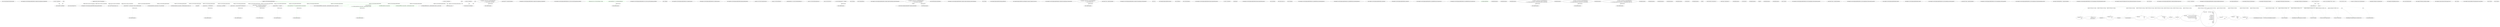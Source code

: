 digraph  {
m0_13 [cluster="System.TimeSpan.FromMinutes(double)", file="BackgroundJobClientFacts.cs", label="Entry System.TimeSpan.FromMinutes(double)", span="0-0"];
m0_89 [cluster="HangFire.Core.Tests.BackgroundJobClientFacts.CreateJob_ThrowsAnException_WhenJobIsNull()", file="BackgroundJobClientFacts.cs", label="Entry HangFire.Core.Tests.BackgroundJobClientFacts.CreateJob_ThrowsAnException_WhenJobIsNull()", span="96-96"];
m0_90 [cluster="HangFire.Core.Tests.BackgroundJobClientFacts.CreateJob_ThrowsAnException_WhenJobIsNull()", file="BackgroundJobClientFacts.cs", label="var client = CreateClient()", span="98-98"];
m0_91 [cluster="HangFire.Core.Tests.BackgroundJobClientFacts.CreateJob_ThrowsAnException_WhenJobIsNull()", file="BackgroundJobClientFacts.cs", label="var exception = Assert.Throws<ArgumentNullException>(\r\n                () => client.Create(null, _state.Object))", span="100-101"];
m0_92 [cluster="HangFire.Core.Tests.BackgroundJobClientFacts.CreateJob_ThrowsAnException_WhenJobIsNull()", file="BackgroundJobClientFacts.cs", label="Assert.Equal(''job'', exception.ParamName)", span="103-103"];
m0_93 [cluster="HangFire.Core.Tests.BackgroundJobClientFacts.CreateJob_ThrowsAnException_WhenJobIsNull()", file="BackgroundJobClientFacts.cs", label="Exit HangFire.Core.Tests.BackgroundJobClientFacts.CreateJob_ThrowsAnException_WhenJobIsNull()", span="96-96"];
m0_49 [cluster="HangFire.Core.Tests.BackgroundJobClientFacts.Ctor_UsesCurrent_JobStorageInstance_ByDefault()", file="BackgroundJobClientFacts.cs", label="Entry HangFire.Core.Tests.BackgroundJobClientFacts.Ctor_UsesCurrent_JobStorageInstance_ByDefault()", span="60-60"];
m0_50 [cluster="HangFire.Core.Tests.BackgroundJobClientFacts.Ctor_UsesCurrent_JobStorageInstance_ByDefault()", color=green, community=0, file="BackgroundJobClientFacts.cs", label="JobStorage.Current = new Mock<JobStorage>().Object", prediction=0, span="62-62"];
m0_51 [cluster="HangFire.Core.Tests.BackgroundJobClientFacts.Ctor_UsesCurrent_JobStorageInstance_ByDefault()", color=green, community=0, file="BackgroundJobClientFacts.cs", label="Assert.DoesNotThrow(() => new BackgroundJobClient())", prediction=1, span="63-63"];
m0_52 [cluster="HangFire.Core.Tests.BackgroundJobClientFacts.Ctor_UsesCurrent_JobStorageInstance_ByDefault()", file="BackgroundJobClientFacts.cs", label="Exit HangFire.Core.Tests.BackgroundJobClientFacts.Ctor_UsesCurrent_JobStorageInstance_ByDefault()", span="60-60"];
m0_30 [cluster="Unk.Equal", file="BackgroundJobClientFacts.cs", label="Entry Unk.Equal", span=""];
m0_70 [cluster="HangFire.Core.Tests.BackgroundJobClientFacts.Ctor_TakesAConnection()", file="BackgroundJobClientFacts.cs", label="Entry HangFire.Core.Tests.BackgroundJobClientFacts.Ctor_TakesAConnection()", span="80-80"];
m0_71 [cluster="HangFire.Core.Tests.BackgroundJobClientFacts.Ctor_TakesAConnection()", file="BackgroundJobClientFacts.cs", label="CreateClient()", span="82-82"];
m0_72 [cluster="HangFire.Core.Tests.BackgroundJobClientFacts.Ctor_TakesAConnection()", file="BackgroundJobClientFacts.cs", label="_storage.Verify(x => x.GetConnection())", span="83-83"];
m0_73 [cluster="HangFire.Core.Tests.BackgroundJobClientFacts.Ctor_TakesAConnection()", file="BackgroundJobClientFacts.cs", label="Exit HangFire.Core.Tests.BackgroundJobClientFacts.Ctor_TakesAConnection()", span="80-80"];
m0_0 [cluster="HangFire.Core.Tests.BackgroundJobClientFacts.BackgroundJobClientFacts()", file="BackgroundJobClientFacts.cs", label="Entry HangFire.Core.Tests.BackgroundJobClientFacts.BackgroundJobClientFacts()", span="19-19"];
m0_1 [cluster="HangFire.Core.Tests.BackgroundJobClientFacts.BackgroundJobClientFacts()", file="BackgroundJobClientFacts.cs", label="_connection = new Mock<IStorageConnection>()", span="21-21"];
m0_2 [cluster="HangFire.Core.Tests.BackgroundJobClientFacts.BackgroundJobClientFacts()", file="BackgroundJobClientFacts.cs", label="_storage = new Mock<JobStorage>()", span="22-22"];
m0_3 [cluster="HangFire.Core.Tests.BackgroundJobClientFacts.BackgroundJobClientFacts()", file="BackgroundJobClientFacts.cs", label="_storage.Setup(x => x.GetConnection()).Returns(_connection.Object)", span="23-23"];
m0_4 [cluster="HangFire.Core.Tests.BackgroundJobClientFacts.BackgroundJobClientFacts()", file="BackgroundJobClientFacts.cs", label="_stateMachineFactory = new Mock<IStateMachineFactory>()", span="25-25"];
m0_5 [cluster="HangFire.Core.Tests.BackgroundJobClientFacts.BackgroundJobClientFacts()", file="BackgroundJobClientFacts.cs", label="_process = new Mock<IJobCreationProcess>()", span="27-27"];
m0_6 [cluster="HangFire.Core.Tests.BackgroundJobClientFacts.BackgroundJobClientFacts()", file="BackgroundJobClientFacts.cs", label="_state = new Mock<State>()", span="28-28"];
m0_7 [cluster="HangFire.Core.Tests.BackgroundJobClientFacts.BackgroundJobClientFacts()", file="BackgroundJobClientFacts.cs", label="_job = Job.FromExpression(() => Method())", span="29-29"];
m0_8 [cluster="HangFire.Core.Tests.BackgroundJobClientFacts.BackgroundJobClientFacts()", file="BackgroundJobClientFacts.cs", label="Exit HangFire.Core.Tests.BackgroundJobClientFacts.BackgroundJobClientFacts()", span="19-19"];
m0_9 [cluster="Mock<IStorageConnection>.cstr", file="BackgroundJobClientFacts.cs", label="Entry Mock<IStorageConnection>.cstr", span=""];
m0_10 [cluster="Mock<JobStorage>.cstr", file="BackgroundJobClientFacts.cs", label="Entry Mock<JobStorage>.cstr", span=""];
m0_11 [cluster="Unk.Setup", file="BackgroundJobClientFacts.cs", label="Entry Unk.Setup", span=""];
m0_53 [cluster="Unk.DoesNotThrow", file="BackgroundJobClientFacts.cs", label="Entry Unk.DoesNotThrow", span=""];
m0_116 [cluster="HangFire.Core.Tests.BackgroundJobClientFacts.CreateJob_WrapsProcessException_IntoItsOwnException()", file="BackgroundJobClientFacts.cs", label="Entry HangFire.Core.Tests.BackgroundJobClientFacts.CreateJob_WrapsProcessException_IntoItsOwnException()", span="128-128"];
m0_117 [cluster="HangFire.Core.Tests.BackgroundJobClientFacts.CreateJob_WrapsProcessException_IntoItsOwnException()", file="BackgroundJobClientFacts.cs", label="var client = CreateClient()", span="130-130"];
m0_118 [cluster="HangFire.Core.Tests.BackgroundJobClientFacts.CreateJob_WrapsProcessException_IntoItsOwnException()", file="BackgroundJobClientFacts.cs", label="_process.Setup(x => x.Run(It.IsAny<CreateContext>()))\r\n                .Throws<InvalidOperationException>()", span="131-132"];
m0_119 [cluster="HangFire.Core.Tests.BackgroundJobClientFacts.CreateJob_WrapsProcessException_IntoItsOwnException()", file="BackgroundJobClientFacts.cs", label="var exception = Assert.Throws<CreateJobFailedException>(\r\n                () => client.Create(_job, _state.Object))", span="134-135"];
m0_120 [cluster="HangFire.Core.Tests.BackgroundJobClientFacts.CreateJob_WrapsProcessException_IntoItsOwnException()", file="BackgroundJobClientFacts.cs", label="Assert.NotNull(exception.InnerException)", span="137-137"];
m0_121 [cluster="HangFire.Core.Tests.BackgroundJobClientFacts.CreateJob_WrapsProcessException_IntoItsOwnException()", file="BackgroundJobClientFacts.cs", label="Assert.IsType<InvalidOperationException>(exception.InnerException)", span="138-138"];
m0_122 [cluster="HangFire.Core.Tests.BackgroundJobClientFacts.CreateJob_WrapsProcessException_IntoItsOwnException()", file="BackgroundJobClientFacts.cs", label="Exit HangFire.Core.Tests.BackgroundJobClientFacts.CreateJob_WrapsProcessException_IntoItsOwnException()", span="128-128"];
m0_14 [cluster="Mock<IJobCreationProcess>.cstr", file="BackgroundJobClientFacts.cs", label="Hangfire.SqlServer.SqlServerStorageOptions", span=""];
m0_115 [cluster="Unk.Run", file="BackgroundJobClientFacts.cs", label="Entry Unk.Run", span=""];
m0_57 [cluster="HangFire.BackgroundJobClient.BackgroundJobClient()", file="BackgroundJobClientFacts.cs", label="Entry HangFire.BackgroundJobClient.BackgroundJobClient()", span="39-39"];
m0_106 [cluster="HangFire.BackgroundJobClient.Create(HangFire.Common.Job, HangFire.States.State)", file="BackgroundJobClientFacts.cs", label="Entry HangFire.BackgroundJobClient.Create(HangFire.Common.Job, HangFire.States.State)", span="81-81"];
m0_98 [cluster="HangFire.Core.Tests.BackgroundJobClientFacts.CreateJob_ThrowsAnException_WhenStateIsNull()", file="BackgroundJobClientFacts.cs", label="Entry HangFire.Core.Tests.BackgroundJobClientFacts.CreateJob_ThrowsAnException_WhenStateIsNull()", span="107-107"];
m0_99 [cluster="HangFire.Core.Tests.BackgroundJobClientFacts.CreateJob_ThrowsAnException_WhenStateIsNull()", file="BackgroundJobClientFacts.cs", label="var client = CreateClient()", span="109-109"];
m0_100 [cluster="HangFire.Core.Tests.BackgroundJobClientFacts.CreateJob_ThrowsAnException_WhenStateIsNull()", file="BackgroundJobClientFacts.cs", label="var exception = Assert.Throws<ArgumentNullException>(\r\n                () => client.Create(_job, null))", span="111-112"];
m0_101 [cluster="HangFire.Core.Tests.BackgroundJobClientFacts.CreateJob_ThrowsAnException_WhenStateIsNull()", file="BackgroundJobClientFacts.cs", label="Assert.Equal(''state'', exception.ParamName)", span="114-114"];
m0_102 [cluster="HangFire.Core.Tests.BackgroundJobClientFacts.CreateJob_ThrowsAnException_WhenStateIsNull()", file="BackgroundJobClientFacts.cs", label="Exit HangFire.Core.Tests.BackgroundJobClientFacts.CreateJob_ThrowsAnException_WhenStateIsNull()", span="107-107"];
m0_29 [cluster="Unk.>", file="BackgroundJobClientFacts.cs", label="Entry Unk.>", span=""];
m0_84 [cluster="HangFire.BackgroundJobClient.Dispose()", file="BackgroundJobClientFacts.cs", label="Entry HangFire.BackgroundJobClient.Dispose()", span="103-103"];
m0_12 [cluster="Unk.Returns", file="BackgroundJobClientFacts.cs", label="Entry Unk.Returns", span=""];
m0_20 [cluster="Unk.GetConnection", file="BackgroundJobClientFacts.cs", label="Entry Unk.GetConnection", span=""];
m0_79 [cluster="HangFire.Core.Tests.BackgroundJobClientFacts.Dispose_DisposesTheConnection()", file="BackgroundJobClientFacts.cs", label="Entry HangFire.Core.Tests.BackgroundJobClientFacts.Dispose_DisposesTheConnection()", span="87-87"];
m0_80 [cluster="HangFire.Core.Tests.BackgroundJobClientFacts.Dispose_DisposesTheConnection()", file="BackgroundJobClientFacts.cs", label="var client = CreateClient()", span="89-89"];
m0_82 [cluster="HangFire.Core.Tests.BackgroundJobClientFacts.Dispose_DisposesTheConnection()", file="BackgroundJobClientFacts.cs", label="_connection.Verify(x => x.Dispose())", span="92-92"];
m0_81 [cluster="HangFire.Core.Tests.BackgroundJobClientFacts.Dispose_DisposesTheConnection()", file="BackgroundJobClientFacts.cs", label="client.Dispose()", span="90-90"];
m0_83 [cluster="HangFire.Core.Tests.BackgroundJobClientFacts.Dispose_DisposesTheConnection()", file="BackgroundJobClientFacts.cs", label="Exit HangFire.Core.Tests.BackgroundJobClientFacts.Dispose_DisposesTheConnection()", span="87-87"];
m0_123 [cluster="Unk.NotNull", file="BackgroundJobClientFacts.cs", label="Entry Unk.NotNull", span=""];
m0_15 [cluster="Mock<State>.cstr", file="BackgroundJobClientFacts.cs", label="Entry Mock<State>.cstr", span=""];
m0_88 [cluster="Unk.Dispose", file="BackgroundJobClientFacts.cs", label="Entry Unk.Dispose", span=""];
m0_58 [cluster="HangFire.Core.Tests.BackgroundJobClientFacts.Ctor_HasDefaultValue_ForStateMachineFactory()", file="BackgroundJobClientFacts.cs", label="Entry HangFire.Core.Tests.BackgroundJobClientFacts.Ctor_HasDefaultValue_ForStateMachineFactory()", span="67-67"];
m0_59 [cluster="HangFire.Core.Tests.BackgroundJobClientFacts.Ctor_HasDefaultValue_ForStateMachineFactory()", color=green, community=0, file="BackgroundJobClientFacts.cs", label="Assert.DoesNotThrow(() => new BackgroundJobClient(_storage.Object))", prediction=2, span="69-69"];
m0_60 [cluster="HangFire.Core.Tests.BackgroundJobClientFacts.Ctor_HasDefaultValue_ForStateMachineFactory()", file="BackgroundJobClientFacts.cs", label="Exit HangFire.Core.Tests.BackgroundJobClientFacts.Ctor_HasDefaultValue_ForStateMachineFactory()", span="67-67"];
m0_74 [cluster="HangFire.Core.Tests.BackgroundJobClientFacts.CreateClient()", file="BackgroundJobClientFacts.cs", label="Entry HangFire.Core.Tests.BackgroundJobClientFacts.CreateClient()", span="145-145"];
m0_131 [cluster="HangFire.Core.Tests.BackgroundJobClientFacts.CreateClient()", file="BackgroundJobClientFacts.cs", label="return new BackgroundJobClient(_storage.Object, _stateMachineFactory.Object, _process.Object);", span="147-147"];
m0_132 [cluster="HangFire.Core.Tests.BackgroundJobClientFacts.CreateClient()", file="BackgroundJobClientFacts.cs", label="Exit HangFire.Core.Tests.BackgroundJobClientFacts.CreateClient()", span="145-145"];
m0_64 [cluster="HangFire.Core.Tests.BackgroundJobClientFacts.Ctor_HasDefaultValue_ForCreationProcess()", file="BackgroundJobClientFacts.cs", label="Entry HangFire.Core.Tests.BackgroundJobClientFacts.Ctor_HasDefaultValue_ForCreationProcess()", span="73-73"];
m0_65 [cluster="HangFire.Core.Tests.BackgroundJobClientFacts.Ctor_HasDefaultValue_ForCreationProcess()", color=green, community=1, file="BackgroundJobClientFacts.cs", label="Assert.DoesNotThrow(\r\n                () => new BackgroundJobClient(_storage.Object, _stateMachineFactory.Object))", prediction=2, span="75-76"];
m0_66 [cluster="HangFire.Core.Tests.BackgroundJobClientFacts.Ctor_HasDefaultValue_ForCreationProcess()", file="BackgroundJobClientFacts.cs", label="Exit HangFire.Core.Tests.BackgroundJobClientFacts.Ctor_HasDefaultValue_ForCreationProcess()", span="73-73"];
m0_127 [cluster="lambda expression", file="BackgroundJobClientFacts.cs", label="Entry lambda expression", span="135-135"];
m0_54 [cluster="lambda expression", file="BackgroundJobClientFacts.cs", label="Entry lambda expression", span="63-63"];
m0_55 [cluster="lambda expression", color=green, community=0, file="BackgroundJobClientFacts.cs", label="new BackgroundJobClient()", prediction=4, span="63-63"];
m0_56 [cluster="lambda expression", file="BackgroundJobClientFacts.cs", label="Exit lambda expression", span="63-63"];
m0_61 [cluster="lambda expression", file="BackgroundJobClientFacts.cs", label="Entry lambda expression", span="69-69"];
m0_62 [cluster="lambda expression", color=green, community=0, file="BackgroundJobClientFacts.cs", label="new BackgroundJobClient(_storage.Object)", prediction=2, span="69-69"];
m0_63 [cluster="lambda expression", file="BackgroundJobClientFacts.cs", label="Exit lambda expression", span="69-69"];
m0_67 [cluster="lambda expression", file="BackgroundJobClientFacts.cs", label="Entry lambda expression", span="76-76"];
m0_68 [cluster="lambda expression", color=green, community=0, file="BackgroundJobClientFacts.cs", label="new BackgroundJobClient(_storage.Object, _stateMachineFactory.Object)", prediction=2, span="76-76"];
m0_69 [cluster="lambda expression", file="BackgroundJobClientFacts.cs", label="Exit lambda expression", span="76-76"];
m0_32 [cluster="lambda expression", file="BackgroundJobClientFacts.cs", label="new BackgroundJobClient(null, _stateMachineFactory.Object, _process.Object)", span="36-36"];
m0_40 [cluster="lambda expression", file="BackgroundJobClientFacts.cs", label="new BackgroundJobClient(_storage.Object, null, _process.Object)", span="45-45"];
m0_47 [cluster="lambda expression", file="BackgroundJobClientFacts.cs", label="new BackgroundJobClient(_storage.Object, _stateMachineFactory.Object, null)", span="54-54"];
m0_95 [cluster="lambda expression", file="BackgroundJobClientFacts.cs", label="client.Create(null, _state.Object)", span="101-101"];
m0_104 [cluster="lambda expression", file="BackgroundJobClientFacts.cs", label="client.Create(_job, null)", span="112-112"];
m0_128 [cluster="lambda expression", file="BackgroundJobClientFacts.cs", label="client.Create(_job, _state.Object)", span="135-135"];
m0_17 [cluster="lambda expression", file="BackgroundJobClientFacts.cs", label="Entry lambda expression", span="23-23"];
m0_21 [cluster="lambda expression", file="BackgroundJobClientFacts.cs", label="Entry lambda expression", span="29-29"];
m0_31 [cluster="lambda expression", file="BackgroundJobClientFacts.cs", label="Entry lambda expression", span="36-36"];
m0_33 [cluster="lambda expression", file="BackgroundJobClientFacts.cs", label="Exit lambda expression", span="36-36"];
m0_39 [cluster="lambda expression", file="BackgroundJobClientFacts.cs", label="Entry lambda expression", span="45-45"];
m0_41 [cluster="lambda expression", file="BackgroundJobClientFacts.cs", label="Exit lambda expression", span="45-45"];
m0_46 [cluster="lambda expression", file="BackgroundJobClientFacts.cs", label="Entry lambda expression", span="54-54"];
m0_48 [cluster="lambda expression", file="BackgroundJobClientFacts.cs", label="Exit lambda expression", span="54-54"];
m0_76 [cluster="lambda expression", file="BackgroundJobClientFacts.cs", label="Entry lambda expression", span="83-83"];
m0_85 [cluster="lambda expression", file="BackgroundJobClientFacts.cs", label="Entry lambda expression", span="92-92"];
m0_94 [cluster="lambda expression", file="BackgroundJobClientFacts.cs", label="Entry lambda expression", span="101-101"];
m0_96 [cluster="lambda expression", file="BackgroundJobClientFacts.cs", label="Exit lambda expression", span="101-101"];
m0_103 [cluster="lambda expression", file="BackgroundJobClientFacts.cs", label="Entry lambda expression", span="112-112"];
m0_105 [cluster="lambda expression", file="BackgroundJobClientFacts.cs", label="Exit lambda expression", span="112-112"];
m0_112 [cluster="lambda expression", file="BackgroundJobClientFacts.cs", label="Entry lambda expression", span="124-124"];
m0_124 [cluster="lambda expression", file="BackgroundJobClientFacts.cs", label="Entry lambda expression", span="131-131"];
m0_129 [cluster="lambda expression", file="BackgroundJobClientFacts.cs", label="Exit lambda expression", span="135-135"];
m0_19 [cluster="lambda expression", file="BackgroundJobClientFacts.cs", label="Exit lambda expression", span="23-23"];
m0_18 [cluster="lambda expression", file="BackgroundJobClientFacts.cs", label="x.GetConnection()", span="23-23"];
m0_23 [cluster="lambda expression", file="BackgroundJobClientFacts.cs", label="Exit lambda expression", span="29-29"];
m0_22 [cluster="lambda expression", file="BackgroundJobClientFacts.cs", label="Method()", span="29-29"];
m0_113 [cluster="lambda expression", file="BackgroundJobClientFacts.cs", label="x.Run(It.IsNotNull<CreateContext>())", span="124-124"];
m0_125 [cluster="lambda expression", file="BackgroundJobClientFacts.cs", label="x.Run(It.IsAny<CreateContext>())", span="131-131"];
m0_78 [cluster="lambda expression", file="BackgroundJobClientFacts.cs", label="Exit lambda expression", span="83-83"];
m0_77 [cluster="lambda expression", file="BackgroundJobClientFacts.cs", label="x.GetConnection()", span="83-83"];
m0_87 [cluster="lambda expression", file="BackgroundJobClientFacts.cs", label="Exit lambda expression", span="92-92"];
m0_86 [cluster="lambda expression", file="BackgroundJobClientFacts.cs", label="x.Dispose()", span="92-92"];
m0_114 [cluster="lambda expression", file="BackgroundJobClientFacts.cs", label="Exit lambda expression", span="124-124"];
m0_126 [cluster="lambda expression", file="BackgroundJobClientFacts.cs", label="Exit lambda expression", span="131-131"];
m0_75 [cluster="Unk.Verify", file="BackgroundJobClientFacts.cs", label="Entry Unk.Verify", span=""];
m0_42 [cluster="HangFire.Core.Tests.BackgroundJobClientFacts.Ctor_ThrowsAnException_WhenCreationProcessIsNull()", file="BackgroundJobClientFacts.cs", label="Entry HangFire.Core.Tests.BackgroundJobClientFacts.Ctor_ThrowsAnException_WhenCreationProcessIsNull()", span="51-51"];
m0_43 [cluster="HangFire.Core.Tests.BackgroundJobClientFacts.Ctor_ThrowsAnException_WhenCreationProcessIsNull()", file="BackgroundJobClientFacts.cs", label="var exception = Assert.Throws<ArgumentNullException>(\r\n                () => new BackgroundJobClient(_storage.Object, _stateMachineFactory.Object, null))", span="53-54"];
m0_44 [cluster="HangFire.Core.Tests.BackgroundJobClientFacts.Ctor_ThrowsAnException_WhenCreationProcessIsNull()", file="BackgroundJobClientFacts.cs", label="Assert.Equal(''process'', exception.ParamName)", span="56-56"];
m0_45 [cluster="HangFire.Core.Tests.BackgroundJobClientFacts.Ctor_ThrowsAnException_WhenCreationProcessIsNull()", file="BackgroundJobClientFacts.cs", label="Exit HangFire.Core.Tests.BackgroundJobClientFacts.Ctor_ThrowsAnException_WhenCreationProcessIsNull()", span="51-51"];
m0_24 [cluster="HangFire.Core.Tests.BackgroundJobClientFacts.Method()", file="BackgroundJobClientFacts.cs", label="Entry HangFire.Core.Tests.BackgroundJobClientFacts.Method()", span="141-141"];
m0_130 [cluster="HangFire.Core.Tests.BackgroundJobClientFacts.Method()", file="BackgroundJobClientFacts.cs", label="Exit HangFire.Core.Tests.BackgroundJobClientFacts.Method()", span="141-141"];
m0_25 [cluster="HangFire.Core.Tests.BackgroundJobClientFacts.Ctor_ThrowsAnException_WhenStorageIsNull()", file="BackgroundJobClientFacts.cs", label="Entry HangFire.Core.Tests.BackgroundJobClientFacts.Ctor_ThrowsAnException_WhenStorageIsNull()", span="33-33"];
m0_26 [cluster="HangFire.Core.Tests.BackgroundJobClientFacts.Ctor_ThrowsAnException_WhenStorageIsNull()", file="BackgroundJobClientFacts.cs", label="var exception = Assert.Throws<ArgumentNullException>(\r\n                () => new BackgroundJobClient(null, _stateMachineFactory.Object, _process.Object))", span="35-36"];
m0_27 [cluster="HangFire.Core.Tests.BackgroundJobClientFacts.Ctor_ThrowsAnException_WhenStorageIsNull()", file="BackgroundJobClientFacts.cs", label="Assert.Equal(''storage'', exception.ParamName)", span="38-38"];
m0_28 [cluster="HangFire.Core.Tests.BackgroundJobClientFacts.Ctor_ThrowsAnException_WhenStorageIsNull()", file="BackgroundJobClientFacts.cs", label="Exit HangFire.Core.Tests.BackgroundJobClientFacts.Ctor_ThrowsAnException_WhenStorageIsNull()", span="33-33"];
m0_35 [cluster="HangFire.Core.Tests.BackgroundJobClientFacts.Ctor_ThrowsAnException_WhenStateMachineFactoryIsNull()", file="BackgroundJobClientFacts.cs", label="Entry HangFire.Core.Tests.BackgroundJobClientFacts.Ctor_ThrowsAnException_WhenStateMachineFactoryIsNull()", span="42-42"];
m0_36 [cluster="HangFire.Core.Tests.BackgroundJobClientFacts.Ctor_ThrowsAnException_WhenStateMachineFactoryIsNull()", file="BackgroundJobClientFacts.cs", label="var exception = Assert.Throws<ArgumentNullException>(\r\n                () => new BackgroundJobClient(_storage.Object, null, _process.Object))", span="44-45"];
m0_37 [cluster="HangFire.Core.Tests.BackgroundJobClientFacts.Ctor_ThrowsAnException_WhenStateMachineFactoryIsNull()", file="BackgroundJobClientFacts.cs", label="Assert.Equal(''stateMachineFactory'', exception.ParamName)", span="47-47"];
m0_38 [cluster="HangFire.Core.Tests.BackgroundJobClientFacts.Ctor_ThrowsAnException_WhenStateMachineFactoryIsNull()", file="BackgroundJobClientFacts.cs", label="Exit HangFire.Core.Tests.BackgroundJobClientFacts.Ctor_ThrowsAnException_WhenStateMachineFactoryIsNull()", span="42-42"];
m0_16 [cluster="HangFire.Common.Job.FromExpression(System.Linq.Expressions.Expression<System.Action>)", file="BackgroundJobClientFacts.cs", label="Entry HangFire.Common.Job.FromExpression(System.Linq.Expressions.Expression<System.Action>)", span="125-125"];
m0_97 [cluster="Unk.Create", file="BackgroundJobClientFacts.cs", label="Entry Unk.Create", span=""];
m0_107 [cluster="HangFire.Core.Tests.BackgroundJobClientFacts.CreateJob_RunsTheJobCreationProcess()", file="BackgroundJobClientFacts.cs", label="Entry HangFire.Core.Tests.BackgroundJobClientFacts.CreateJob_RunsTheJobCreationProcess()", span="118-118"];
m0_108 [cluster="HangFire.Core.Tests.BackgroundJobClientFacts.CreateJob_RunsTheJobCreationProcess()", file="BackgroundJobClientFacts.cs", label="var client = CreateClient()", span="120-120"];
m0_109 [cluster="HangFire.Core.Tests.BackgroundJobClientFacts.CreateJob_RunsTheJobCreationProcess()", file="BackgroundJobClientFacts.cs", label="client.Create(_job, _state.Object)", span="122-122"];
m0_110 [cluster="HangFire.Core.Tests.BackgroundJobClientFacts.CreateJob_RunsTheJobCreationProcess()", file="BackgroundJobClientFacts.cs", label="_process.Verify(x => x.Run(It.IsNotNull<CreateContext>()))", span="124-124"];
m0_111 [cluster="HangFire.Core.Tests.BackgroundJobClientFacts.CreateJob_RunsTheJobCreationProcess()", file="BackgroundJobClientFacts.cs", label="Exit HangFire.Core.Tests.BackgroundJobClientFacts.CreateJob_RunsTheJobCreationProcess()", span="118-118"];
m0_34 [cluster="BackgroundJobClient.cstr", file="BackgroundJobClientFacts.cs", label="Entry BackgroundJobClient.cstr", span=""];
m0_133 [file="BackgroundJobClientFacts.cs", label="HangFire.Core.Tests.BackgroundJobClientFacts", span=""];
m0_134 [file="BackgroundJobClientFacts.cs", label=client, span=""];
m0_135 [file="BackgroundJobClientFacts.cs", label=client, span=""];
m0_136 [file="BackgroundJobClientFacts.cs", label=client, span=""];
m3_33 [cluster="HangFire.JobStorage.CreateMonitoring()", file="PreserveCultureAttribute.cs", label="Entry HangFire.JobStorage.CreateMonitoring()", span="43-43"];
m3_36 [cluster="HangFire.Web.RazorPage.Write(object)", file="PreserveCultureAttribute.cs", label="Entry HangFire.Web.RazorPage.Write(object)", span="76-76"];
m3_31 [cluster="HangFire.Web.RazorPage.WriteLiteral(string)", file="PreserveCultureAttribute.cs", label="Entry HangFire.Web.RazorPage.WriteLiteral(string)", span="69-69"];
m3_0 [cluster="HangFire.Web.Pages.ServersPage.Execute()", file="PreserveCultureAttribute.cs", label="Entry HangFire.Web.Pages.ServersPage.Execute()", span="57-57"];
m3_1 [cluster="HangFire.Web.Pages.ServersPage.Execute()", file="PreserveCultureAttribute.cs", label="WriteLiteral(''\r\n'')", span="61-61"];
m3_2 [cluster="HangFire.Web.Pages.ServersPage.Execute()", file="PreserveCultureAttribute.cs", label="Layout = new LayoutPage { Title = ''Servers'' }", span="74-74"];
m3_3 [cluster="HangFire.Web.Pages.ServersPage.Execute()", file="PreserveCultureAttribute.cs", label="IList<ServerDto> servers", span="76-76"];
m3_4 [cluster="HangFire.Web.Pages.ServersPage.Execute()", file="PreserveCultureAttribute.cs", label="var monitor = JobStorage.Current.CreateMonitoring()", span="77-77"];
m3_5 [cluster="HangFire.Web.Pages.ServersPage.Execute()", file="PreserveCultureAttribute.cs", label="servers = monitor.Servers()", span="79-79"];
m3_6 [cluster="HangFire.Web.Pages.ServersPage.Execute()", file="PreserveCultureAttribute.cs", label="WriteLiteral(''\r\n'')", span="86-86"];
m3_7 [cluster="HangFire.Web.Pages.ServersPage.Execute()", file="PreserveCultureAttribute.cs", label="servers.Count == 0", span="91-91"];
m3_10 [cluster="HangFire.Web.Pages.ServersPage.Execute()", file="PreserveCultureAttribute.cs", label=servers, span="126-126"];
m3_8 [cluster="HangFire.Web.Pages.ServersPage.Execute()", file="PreserveCultureAttribute.cs", label="WriteLiteral(''    <div class=\''alert alert-warning\''>\r\n        There are no active servers. Backg'' +\r\n''round tasks will not be processed.\r\n    </div>\r\n'')", span="97-98"];
m3_9 [cluster="HangFire.Web.Pages.ServersPage.Execute()", file="PreserveCultureAttribute.cs", label="WriteLiteral(@''    <table class=''''table''''>\r\n        <thead>\r\n            <tr>\r\n                <th>Name</th>\r\n                <th>Workers</th>\r\n                <th>Queues</th>\r\n                <th>Started</th>\r\n                <th>Heartbeat</th>\r\n            </tr>\r\n        </thead>\r\n        <tbody>\r\n'')", span="110-121"];
m3_11 [cluster="HangFire.Web.Pages.ServersPage.Execute()", file="PreserveCultureAttribute.cs", label="WriteLiteral(''                <tr>\r\n                    <td>'')", span="132-132"];
m3_29 [cluster="HangFire.Web.Pages.ServersPage.Execute()", file="PreserveCultureAttribute.cs", label="WriteLiteral(''        </tbody>\r\n    </table>\r\n'')", span="233-233"];
m3_12 [cluster="HangFire.Web.Pages.ServersPage.Execute()", file="PreserveCultureAttribute.cs", label="Write(server.Name.ToUpperInvariant())", span="137-137"];
m3_14 [cluster="HangFire.Web.Pages.ServersPage.Execute()", file="PreserveCultureAttribute.cs", label="Write(server.WorkersCount)", span="147-147"];
m3_16 [cluster="HangFire.Web.Pages.ServersPage.Execute()", file="PreserveCultureAttribute.cs", label="Write(HtmlHelper.Raw(String.Join('' '', server.Queues.Select(HtmlHelper.QueueLabel))))", span="157-157"];
m3_18 [cluster="HangFire.Web.Pages.ServersPage.Execute()", file="PreserveCultureAttribute.cs", label="Write(JobHelper.ToStringTimestamp(server.StartedAt))", span="167-167"];
m3_20 [cluster="HangFire.Web.Pages.ServersPage.Execute()", file="PreserveCultureAttribute.cs", label="Write(server.StartedAt)", span="177-177"];
m3_22 [cluster="HangFire.Web.Pages.ServersPage.Execute()", file="PreserveCultureAttribute.cs", label="server.Heartbeat.HasValue", span="187-187"];
m3_24 [cluster="HangFire.Web.Pages.ServersPage.Execute()", file="PreserveCultureAttribute.cs", label="Write(JobHelper.ToStringTimestamp(server.Heartbeat.Value))", span="198-198"];
m3_26 [cluster="HangFire.Web.Pages.ServersPage.Execute()", file="PreserveCultureAttribute.cs", label="Write(server.Heartbeat)", span="208-208"];
m3_13 [cluster="HangFire.Web.Pages.ServersPage.Execute()", file="PreserveCultureAttribute.cs", label="WriteLiteral(''</td>\r\n                    <td>'')", span="142-142"];
m3_15 [cluster="HangFire.Web.Pages.ServersPage.Execute()", file="PreserveCultureAttribute.cs", label="WriteLiteral(''</td>\r\n                    <td>'')", span="152-152"];
m3_17 [cluster="HangFire.Web.Pages.ServersPage.Execute()", file="PreserveCultureAttribute.cs", label="WriteLiteral(''</td>\r\n                    <td data-moment=\'''')", span="162-162"];
m3_19 [cluster="HangFire.Web.Pages.ServersPage.Execute()", file="PreserveCultureAttribute.cs", label="WriteLiteral(''\''>'')", span="172-172"];
m3_21 [cluster="HangFire.Web.Pages.ServersPage.Execute()", file="PreserveCultureAttribute.cs", label="WriteLiteral(''</td>\r\n                    <td>\r\n'')", span="182-182"];
m3_23 [cluster="HangFire.Web.Pages.ServersPage.Execute()", file="PreserveCultureAttribute.cs", label="WriteLiteral(''                            <span data-moment=\'''')", span="193-193"];
m3_28 [cluster="HangFire.Web.Pages.ServersPage.Execute()", file="PreserveCultureAttribute.cs", label="WriteLiteral(''                    </td>\r\n                </tr>\r\n'')", span="223-223"];
m3_25 [cluster="HangFire.Web.Pages.ServersPage.Execute()", file="PreserveCultureAttribute.cs", label="WriteLiteral(''\''>\r\n                                '')", span="203-203"];
m3_27 [cluster="HangFire.Web.Pages.ServersPage.Execute()", file="PreserveCultureAttribute.cs", label="WriteLiteral(''\r\n                            </span>\r\n'')", span="213-213"];
m3_30 [cluster="HangFire.Web.Pages.ServersPage.Execute()", file="PreserveCultureAttribute.cs", label="Exit HangFire.Web.Pages.ServersPage.Execute()", span="57-57"];
m3_39 [cluster="HangFire.Web.HtmlHelper.Raw(string)", file="PreserveCultureAttribute.cs", label="Entry HangFire.Web.HtmlHelper.Raw(string)", span="50-50"];
m3_35 [cluster="string.ToUpperInvariant()", file="PreserveCultureAttribute.cs", label="Entry string.ToUpperInvariant()", span="0-0"];
m3_32 [cluster="HangFire.Web.Pages.LayoutPage.LayoutPage()", file="PreserveCultureAttribute.cs", label="Entry HangFire.Web.Pages.LayoutPage.LayoutPage()", span="4-4"];
m3_34 [cluster="HangFire.Storage.Monitoring.IMonitoringApi.Servers()", file="PreserveCultureAttribute.cs", label="Entry HangFire.Storage.Monitoring.IMonitoringApi.Servers()", span="16-16"];
m3_38 [cluster="Unk.Join", file="PreserveCultureAttribute.cs", label="Entry Unk.Join", span=""];
m3_41 [cluster="HangFire.Common.JobHelper.ToStringTimestamp(System.DateTime)", file="PreserveCultureAttribute.cs", label="Entry HangFire.Common.JobHelper.ToStringTimestamp(System.DateTime)", span="46-46"];
m3_40 [cluster="Unk.Write", file="PreserveCultureAttribute.cs", label="Entry Unk.Write", span=""];
m3_37 [cluster="Unk.Select", file="PreserveCultureAttribute.cs", label="Entry Unk.Select", span=""];
m3_42 [file="PreserveCultureAttribute.cs", label="HangFire.Web.Pages.ServersPage", span=""];
m0_90 -> m0_95  [color=darkseagreen4, key=1, label=client, style=dashed];
m0_91 -> m0_94  [color=darkseagreen4, key=1, label="lambda expression", style=dashed];
m0_51 -> m0_54  [color=green, key=1, label="lambda expression", style=dashed];
m0_72 -> m0_76  [color=darkseagreen4, key=1, label="lambda expression", style=dashed];
m0_3 -> m0_17  [color=darkseagreen4, key=1, label="lambda expression", style=dashed];
m0_7 -> m0_21  [color=darkseagreen4, key=1, label="lambda expression", style=dashed];
m0_117 -> m0_128  [color=darkseagreen4, key=1, label=client, style=dashed];
m0_118 -> m0_124  [color=darkseagreen4, key=1, label="lambda expression", style=dashed];
m0_119 -> m0_127  [color=darkseagreen4, key=1, label="lambda expression", style=dashed];
m0_119 -> m0_121  [color=darkseagreen4, key=1, label=exception, style=dashed];
m0_14 -> m0_3  [color=darkseagreen4, key=1, label="Hangfire.SqlServer.SqlServerStorageOptions", style=dashed];
m0_14 -> m0_8  [color=darkseagreen4, key=1, label="Hangfire.SqlServer.SqlServerStorageOptions", style=dashed];
m0_14 -> m0_9  [color=darkseagreen4, key=1, label="Hangfire.SqlServer.SqlServerStorageOptions", style=dashed];
m0_14 -> m0_10  [color=darkseagreen4, key=1, label="Hangfire.SqlServer.SqlServerStorageOptions", style=dashed];
m0_99 -> m0_104  [color=darkseagreen4, key=1, label=client, style=dashed];
m0_100 -> m0_103  [color=darkseagreen4, key=1, label="lambda expression", style=dashed];
m0_82 -> m0_85  [color=darkseagreen4, key=1, label="lambda expression", style=dashed];
m0_59 -> m0_61  [color=green, key=1, label="lambda expression", style=dashed];
m0_65 -> m0_67  [color=green, key=1, label="lambda expression", style=dashed];
m0_43 -> m0_46  [color=darkseagreen4, key=1, label="lambda expression", style=dashed];
m0_26 -> m0_31  [color=darkseagreen4, key=1, label="lambda expression", style=dashed];
m0_36 -> m0_39  [color=darkseagreen4, key=1, label="lambda expression", style=dashed];
m0_110 -> m0_112  [color=darkseagreen4, key=1, label="lambda expression", style=dashed];
m0_133 -> m0_59  [color=green, key=1, label="HangFire.Core.Tests.BackgroundJobClientFacts", style=dashed];
m0_133 -> m0_62  [color=green, key=1, label="HangFire.Core.Tests.BackgroundJobClientFacts", style=dashed];
m0_133 -> m0_65  [color=green, key=1, label="HangFire.Core.Tests.BackgroundJobClientFacts", style=dashed];
m0_133 -> m0_68  [color=green, key=1, label="HangFire.Core.Tests.BackgroundJobClientFacts", style=dashed];
m0_133 -> m0_3  [color=darkseagreen4, key=1, label="HangFire.Core.Tests.BackgroundJobClientFacts", style=dashed];
m0_133 -> m0_32  [color=darkseagreen4, key=1, label="HangFire.Core.Tests.BackgroundJobClientFacts", style=dashed];
m0_133 -> m0_40  [color=darkseagreen4, key=1, label="HangFire.Core.Tests.BackgroundJobClientFacts", style=dashed];
m0_133 -> m0_47  [color=darkseagreen4, key=1, label="HangFire.Core.Tests.BackgroundJobClientFacts", style=dashed];
m0_133 -> m0_71  [color=darkseagreen4, key=1, label="HangFire.Core.Tests.BackgroundJobClientFacts", style=dashed];
m0_133 -> m0_72  [color=darkseagreen4, key=1, label="HangFire.Core.Tests.BackgroundJobClientFacts", style=dashed];
m0_133 -> m0_82  [color=darkseagreen4, key=1, label="HangFire.Core.Tests.BackgroundJobClientFacts", style=dashed];
m0_133 -> m0_95  [color=darkseagreen4, key=1, label="HangFire.Core.Tests.BackgroundJobClientFacts", style=dashed];
m0_133 -> m0_104  [color=darkseagreen4, key=1, label="HangFire.Core.Tests.BackgroundJobClientFacts", style=dashed];
m0_133 -> m0_109  [color=darkseagreen4, key=1, label="HangFire.Core.Tests.BackgroundJobClientFacts", style=dashed];
m0_133 -> m0_110  [color=darkseagreen4, key=1, label="HangFire.Core.Tests.BackgroundJobClientFacts", style=dashed];
m0_133 -> m0_118  [color=darkseagreen4, key=1, label="HangFire.Core.Tests.BackgroundJobClientFacts", style=dashed];
m0_133 -> m0_128  [color=darkseagreen4, key=1, label="HangFire.Core.Tests.BackgroundJobClientFacts", style=dashed];
m0_133 -> m0_131  [color=darkseagreen4, key=1, label="HangFire.Core.Tests.BackgroundJobClientFacts", style=dashed];
m0_134 -> m0_95  [color=darkseagreen4, key=1, label=client, style=dashed];
m0_135 -> m0_104  [color=darkseagreen4, key=1, label=client, style=dashed];
m0_136 -> m0_128  [color=darkseagreen4, key=1, label=client, style=dashed];
m3_5 -> m3_7  [color=darkseagreen4, key=1, label=servers, style=dashed];
m3_5 -> m3_10  [color=darkseagreen4, key=1, label=servers, style=dashed];
m3_10 -> m3_12  [color=darkseagreen4, key=1, label=server, style=dashed];
m3_10 -> m3_14  [color=darkseagreen4, key=1, label=server, style=dashed];
m3_10 -> m3_16  [color=darkseagreen4, key=1, label=server, style=dashed];
m3_10 -> m3_18  [color=darkseagreen4, key=1, label=server, style=dashed];
m3_10 -> m3_20  [color=darkseagreen4, key=1, label=server, style=dashed];
m3_10 -> m3_22  [color=darkseagreen4, key=1, label=server, style=dashed];
m3_10 -> m3_24  [color=darkseagreen4, key=1, label=server, style=dashed];
m3_10 -> m3_26  [color=darkseagreen4, key=1, label=server, style=dashed];
m3_42 -> m3_1  [color=darkseagreen4, key=1, label="HangFire.Web.Pages.ServersPage", style=dashed];
m3_42 -> m3_6  [color=darkseagreen4, key=1, label="HangFire.Web.Pages.ServersPage", style=dashed];
m3_42 -> m3_8  [color=darkseagreen4, key=1, label="HangFire.Web.Pages.ServersPage", style=dashed];
m3_42 -> m3_9  [color=darkseagreen4, key=1, label="HangFire.Web.Pages.ServersPage", style=dashed];
m3_42 -> m3_11  [color=darkseagreen4, key=1, label="HangFire.Web.Pages.ServersPage", style=dashed];
m3_42 -> m3_12  [color=darkseagreen4, key=1, label="HangFire.Web.Pages.ServersPage", style=dashed];
m3_42 -> m3_13  [color=darkseagreen4, key=1, label="HangFire.Web.Pages.ServersPage", style=dashed];
m3_42 -> m3_14  [color=darkseagreen4, key=1, label="HangFire.Web.Pages.ServersPage", style=dashed];
m3_42 -> m3_15  [color=darkseagreen4, key=1, label="HangFire.Web.Pages.ServersPage", style=dashed];
m3_42 -> m3_16  [color=darkseagreen4, key=1, label="HangFire.Web.Pages.ServersPage", style=dashed];
m3_42 -> m3_17  [color=darkseagreen4, key=1, label="HangFire.Web.Pages.ServersPage", style=dashed];
m3_42 -> m3_18  [color=darkseagreen4, key=1, label="HangFire.Web.Pages.ServersPage", style=dashed];
m3_42 -> m3_19  [color=darkseagreen4, key=1, label="HangFire.Web.Pages.ServersPage", style=dashed];
m3_42 -> m3_20  [color=darkseagreen4, key=1, label="HangFire.Web.Pages.ServersPage", style=dashed];
m3_42 -> m3_21  [color=darkseagreen4, key=1, label="HangFire.Web.Pages.ServersPage", style=dashed];
m3_42 -> m3_23  [color=darkseagreen4, key=1, label="HangFire.Web.Pages.ServersPage", style=dashed];
m3_42 -> m3_24  [color=darkseagreen4, key=1, label="HangFire.Web.Pages.ServersPage", style=dashed];
m3_42 -> m3_25  [color=darkseagreen4, key=1, label="HangFire.Web.Pages.ServersPage", style=dashed];
m3_42 -> m3_26  [color=darkseagreen4, key=1, label="HangFire.Web.Pages.ServersPage", style=dashed];
m3_42 -> m3_27  [color=darkseagreen4, key=1, label="HangFire.Web.Pages.ServersPage", style=dashed];
m3_42 -> m3_28  [color=darkseagreen4, key=1, label="HangFire.Web.Pages.ServersPage", style=dashed];
m3_42 -> m3_29  [color=darkseagreen4, key=1, label="HangFire.Web.Pages.ServersPage", style=dashed];
}
